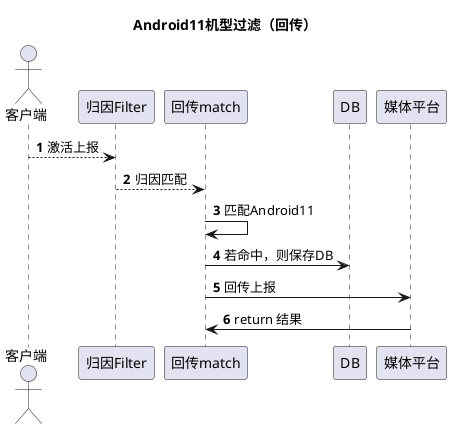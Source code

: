 @startuml
'https://plantuml.com/sequence-diagram

title Android11机型过滤（回传）
autonumber
actor       客户端    as client

client --> 归因Filter: 激活上报
归因Filter--> 回传match: 归因匹配
回传match -> 回传match: 匹配Android11
回传match -> DB: 若命中，则保存DB
回传match -> 媒体平台: 回传上报
媒体平台 -> 回传match: return 结果
@enduml